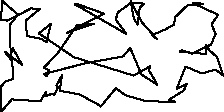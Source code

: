 unitsize(0.001cm);
// 28343.7
draw((1357,1905)--(1838,1732));
draw((1838,1732)--(1183,1391));
draw((1183,1391)--(1660,1556));
draw((1660,1556)--(1362,1526));
draw((1362,1526)--(1027,1041));
draw((1027,1041)--(779,777));
draw((779,777)--(868,731));
draw((868,731)--(834,629));
draw((834,629)--(781,671));
draw((781,671)--(1544,863));
draw((1544,863)--(2178,978));
draw((2178,978)--(2302,1127));
draw((2302,1127)--(2499,658));
draw((2499,658)--(2781,478));
draw((2781,478)--(2636,727));
draw((2636,727)--(2650,802));
draw((2650,802)--(2361,640));
draw((2361,640)--(1307,964));
draw((1307,964)--(693,1383));
draw((693,1383)--(901,1552));
draw((901,1552)--(826,1226));
draw((826,1226)--(737,1285));
draw((737,1285)--(482,1337));
draw((482,1337)--(457,1607));
draw((457,1607)--(705,1812));
draw((705,1812)--(554,1825));
draw((554,1825)--(138,1610));
draw((138,1610)--(22,1617));
draw((22,1617)--(43,1957));
draw((43,1957)--(323,1714));
draw((323,1714)--(185,1542));
draw((185,1542)--(192,1004));
draw((192,1004)--(234,1118));
draw((234,1118)--(396,828));
draw((396,828)--(86,1065));
draw((86,1065)--(219,898));
draw((219,898)--(242,584));
draw((242,584)--(99,536));
draw((99,536)--(40,462));
draw((40,462)--(14,454));
draw((14,454)--(29,6));
draw((29,6)--(213,220));
draw((213,220)--(721,186));
draw((721,186)--(812,351));
draw((812,351)--(805,272));
draw((805,272)--(913,317));
draw((913,317)--(960,303));
draw((960,303)--(1031,428));
draw((1031,428)--(1000,457));
draw((1000,457)--(1097,643));
draw((1097,643)--(1058,372));
draw((1058,372)--(1410,307));
draw((1410,307)--(1774,107));
draw((1774,107)--(1779,90));
draw((1779,90)--(1868,197));
draw((1868,197)--(2049,417));
draw((2049,417)--(2221,291));
draw((2221,291)--(2576,189));
draw((2576,189)--(3099,173));
draw((3099,173)--(2990,214));
draw((2990,214)--(3249,378));
draw((3249,378)--(3297,491));
draw((3297,491)--(3124,408));
draw((3124,408)--(3278,799));
draw((3278,799)--(3564,676));
draw((3564,676)--(3806,746));
draw((3806,746)--(3939,640));
draw((3939,640)--(3835,963));
draw((3835,963)--(3704,1082));
draw((3704,1082)--(3635,1174));
draw((3635,1174)--(3646,1018));
draw((3646,1018)--(3174,1064));
draw((3174,1064)--(3213,1085));
draw((3213,1085)--(3394,1028));
draw((3394,1028)--(3729,1188));
draw((3729,1188)--(3808,1375));
draw((3808,1375)--(3736,1542));
draw((3736,1542)--(3853,1712));
draw((3853,1712)--(3409,1917));
draw((3409,1917)--(3586,1909));
draw((3586,1909)--(3499,1885));
draw((3499,1885)--(3314,1881));
draw((3314,1881)--(3092,1668));
draw((3092,1668)--(3078,1541));
draw((3078,1541)--(2933,1459));
draw((2933,1459)--(2687,1353));
draw((2687,1353)--(2773,1286));
draw((2773,1286)--(2513,1572));
draw((2513,1572)--(2312,1949));
draw((2312,1949)--(2365,1649));
draw((2365,1649)--(2433,1538));
draw((2433,1538)--(2469,1838));
draw((2469,1838)--(2552,1909));
draw((2552,1909)--(2318,1925));
draw((2318,1925)--(2082,1753));
draw((2082,1753)--(2048,1628));
draw((2048,1628)--(2232,1374));
draw((2232,1374)--(1533,1780));
draw((1533,1780)--(1327,1893));
draw((1327,1893)--(1357,1905));
